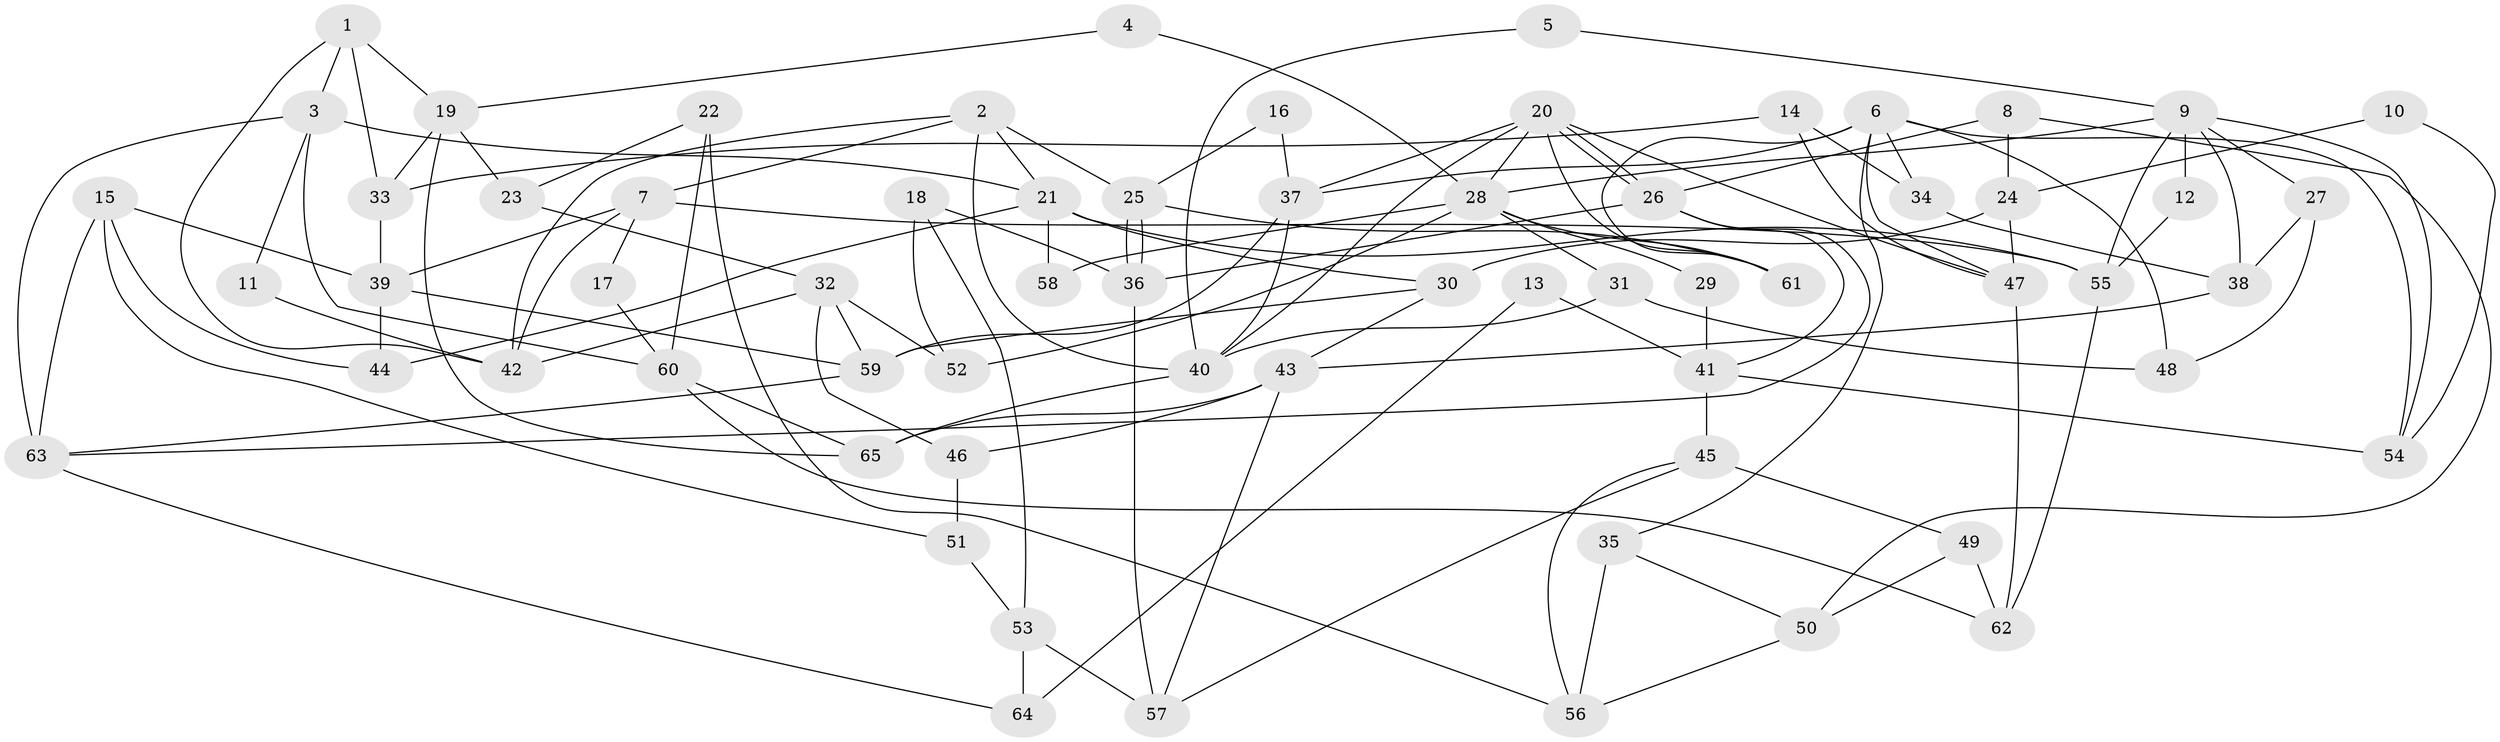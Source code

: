 // Generated by graph-tools (version 1.1) at 2025/15/03/09/25 04:15:03]
// undirected, 65 vertices, 130 edges
graph export_dot {
graph [start="1"]
  node [color=gray90,style=filled];
  1;
  2;
  3;
  4;
  5;
  6;
  7;
  8;
  9;
  10;
  11;
  12;
  13;
  14;
  15;
  16;
  17;
  18;
  19;
  20;
  21;
  22;
  23;
  24;
  25;
  26;
  27;
  28;
  29;
  30;
  31;
  32;
  33;
  34;
  35;
  36;
  37;
  38;
  39;
  40;
  41;
  42;
  43;
  44;
  45;
  46;
  47;
  48;
  49;
  50;
  51;
  52;
  53;
  54;
  55;
  56;
  57;
  58;
  59;
  60;
  61;
  62;
  63;
  64;
  65;
  1 -- 42;
  1 -- 19;
  1 -- 3;
  1 -- 33;
  2 -- 40;
  2 -- 25;
  2 -- 7;
  2 -- 21;
  2 -- 42;
  3 -- 60;
  3 -- 11;
  3 -- 21;
  3 -- 63;
  4 -- 19;
  4 -- 28;
  5 -- 9;
  5 -- 40;
  6 -- 34;
  6 -- 37;
  6 -- 35;
  6 -- 47;
  6 -- 48;
  6 -- 54;
  6 -- 61;
  7 -- 39;
  7 -- 17;
  7 -- 42;
  7 -- 55;
  8 -- 50;
  8 -- 26;
  8 -- 24;
  9 -- 27;
  9 -- 55;
  9 -- 12;
  9 -- 28;
  9 -- 38;
  9 -- 54;
  10 -- 54;
  10 -- 24;
  11 -- 42;
  12 -- 55;
  13 -- 64;
  13 -- 41;
  14 -- 47;
  14 -- 33;
  14 -- 34;
  15 -- 63;
  15 -- 39;
  15 -- 44;
  15 -- 51;
  16 -- 25;
  16 -- 37;
  17 -- 60;
  18 -- 36;
  18 -- 52;
  18 -- 53;
  19 -- 33;
  19 -- 65;
  19 -- 23;
  20 -- 26;
  20 -- 26;
  20 -- 61;
  20 -- 28;
  20 -- 37;
  20 -- 40;
  20 -- 47;
  21 -- 30;
  21 -- 44;
  21 -- 55;
  21 -- 58;
  22 -- 60;
  22 -- 23;
  22 -- 56;
  23 -- 32;
  24 -- 47;
  24 -- 30;
  25 -- 61;
  25 -- 36;
  25 -- 36;
  26 -- 36;
  26 -- 41;
  26 -- 63;
  27 -- 38;
  27 -- 48;
  28 -- 29;
  28 -- 31;
  28 -- 52;
  28 -- 58;
  28 -- 61;
  29 -- 41;
  30 -- 43;
  30 -- 59;
  31 -- 40;
  31 -- 48;
  32 -- 42;
  32 -- 59;
  32 -- 46;
  32 -- 52;
  33 -- 39;
  34 -- 38;
  35 -- 56;
  35 -- 50;
  36 -- 57;
  37 -- 59;
  37 -- 40;
  38 -- 43;
  39 -- 44;
  39 -- 59;
  40 -- 65;
  41 -- 54;
  41 -- 45;
  43 -- 46;
  43 -- 57;
  43 -- 65;
  45 -- 49;
  45 -- 56;
  45 -- 57;
  46 -- 51;
  47 -- 62;
  49 -- 62;
  49 -- 50;
  50 -- 56;
  51 -- 53;
  53 -- 57;
  53 -- 64;
  55 -- 62;
  59 -- 63;
  60 -- 62;
  60 -- 65;
  63 -- 64;
}
